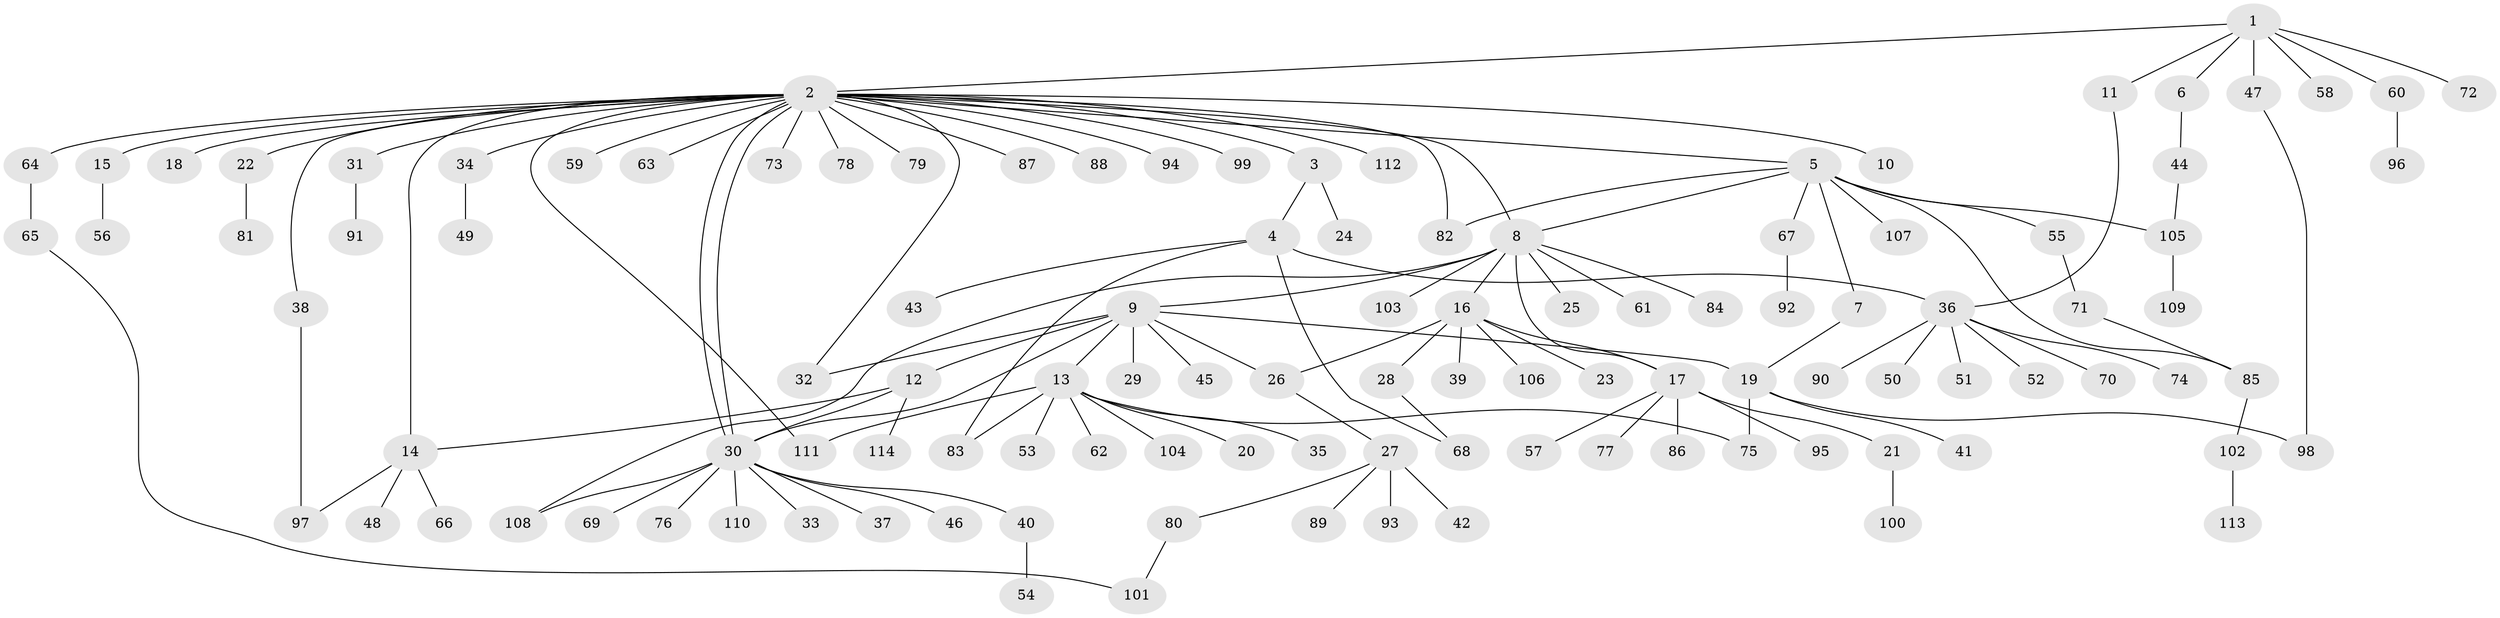 // coarse degree distribution, {3: 0.028985507246376812, 5: 0.043478260869565216, 2: 0.2028985507246377, 4: 0.057971014492753624, 7: 0.028985507246376812, 6: 0.014492753623188406, 1: 0.5652173913043478, 8: 0.028985507246376812, 9: 0.014492753623188406, 25: 0.014492753623188406}
// Generated by graph-tools (version 1.1) at 2025/36/03/04/25 23:36:44]
// undirected, 114 vertices, 134 edges
graph export_dot {
  node [color=gray90,style=filled];
  1;
  2;
  3;
  4;
  5;
  6;
  7;
  8;
  9;
  10;
  11;
  12;
  13;
  14;
  15;
  16;
  17;
  18;
  19;
  20;
  21;
  22;
  23;
  24;
  25;
  26;
  27;
  28;
  29;
  30;
  31;
  32;
  33;
  34;
  35;
  36;
  37;
  38;
  39;
  40;
  41;
  42;
  43;
  44;
  45;
  46;
  47;
  48;
  49;
  50;
  51;
  52;
  53;
  54;
  55;
  56;
  57;
  58;
  59;
  60;
  61;
  62;
  63;
  64;
  65;
  66;
  67;
  68;
  69;
  70;
  71;
  72;
  73;
  74;
  75;
  76;
  77;
  78;
  79;
  80;
  81;
  82;
  83;
  84;
  85;
  86;
  87;
  88;
  89;
  90;
  91;
  92;
  93;
  94;
  95;
  96;
  97;
  98;
  99;
  100;
  101;
  102;
  103;
  104;
  105;
  106;
  107;
  108;
  109;
  110;
  111;
  112;
  113;
  114;
  1 -- 2;
  1 -- 6;
  1 -- 11;
  1 -- 47;
  1 -- 58;
  1 -- 60;
  1 -- 72;
  2 -- 3;
  2 -- 5;
  2 -- 8;
  2 -- 10;
  2 -- 14;
  2 -- 15;
  2 -- 18;
  2 -- 22;
  2 -- 30;
  2 -- 30;
  2 -- 31;
  2 -- 32;
  2 -- 34;
  2 -- 38;
  2 -- 59;
  2 -- 63;
  2 -- 64;
  2 -- 73;
  2 -- 78;
  2 -- 79;
  2 -- 82;
  2 -- 87;
  2 -- 88;
  2 -- 94;
  2 -- 99;
  2 -- 111;
  2 -- 112;
  3 -- 4;
  3 -- 24;
  4 -- 36;
  4 -- 43;
  4 -- 68;
  4 -- 83;
  5 -- 7;
  5 -- 8;
  5 -- 55;
  5 -- 67;
  5 -- 82;
  5 -- 85;
  5 -- 105;
  5 -- 107;
  6 -- 44;
  7 -- 19;
  8 -- 9;
  8 -- 16;
  8 -- 17;
  8 -- 25;
  8 -- 61;
  8 -- 84;
  8 -- 103;
  8 -- 108;
  9 -- 12;
  9 -- 13;
  9 -- 19;
  9 -- 26;
  9 -- 29;
  9 -- 30;
  9 -- 32;
  9 -- 45;
  11 -- 36;
  12 -- 14;
  12 -- 30;
  12 -- 114;
  13 -- 20;
  13 -- 35;
  13 -- 53;
  13 -- 62;
  13 -- 75;
  13 -- 83;
  13 -- 104;
  13 -- 111;
  14 -- 48;
  14 -- 66;
  14 -- 97;
  15 -- 56;
  16 -- 17;
  16 -- 23;
  16 -- 26;
  16 -- 28;
  16 -- 39;
  16 -- 106;
  17 -- 21;
  17 -- 57;
  17 -- 77;
  17 -- 86;
  17 -- 95;
  19 -- 41;
  19 -- 75;
  19 -- 98;
  21 -- 100;
  22 -- 81;
  26 -- 27;
  27 -- 42;
  27 -- 80;
  27 -- 89;
  27 -- 93;
  28 -- 68;
  30 -- 33;
  30 -- 37;
  30 -- 40;
  30 -- 46;
  30 -- 69;
  30 -- 76;
  30 -- 108;
  30 -- 110;
  31 -- 91;
  34 -- 49;
  36 -- 50;
  36 -- 51;
  36 -- 52;
  36 -- 70;
  36 -- 74;
  36 -- 90;
  38 -- 97;
  40 -- 54;
  44 -- 105;
  47 -- 98;
  55 -- 71;
  60 -- 96;
  64 -- 65;
  65 -- 101;
  67 -- 92;
  71 -- 85;
  80 -- 101;
  85 -- 102;
  102 -- 113;
  105 -- 109;
}
